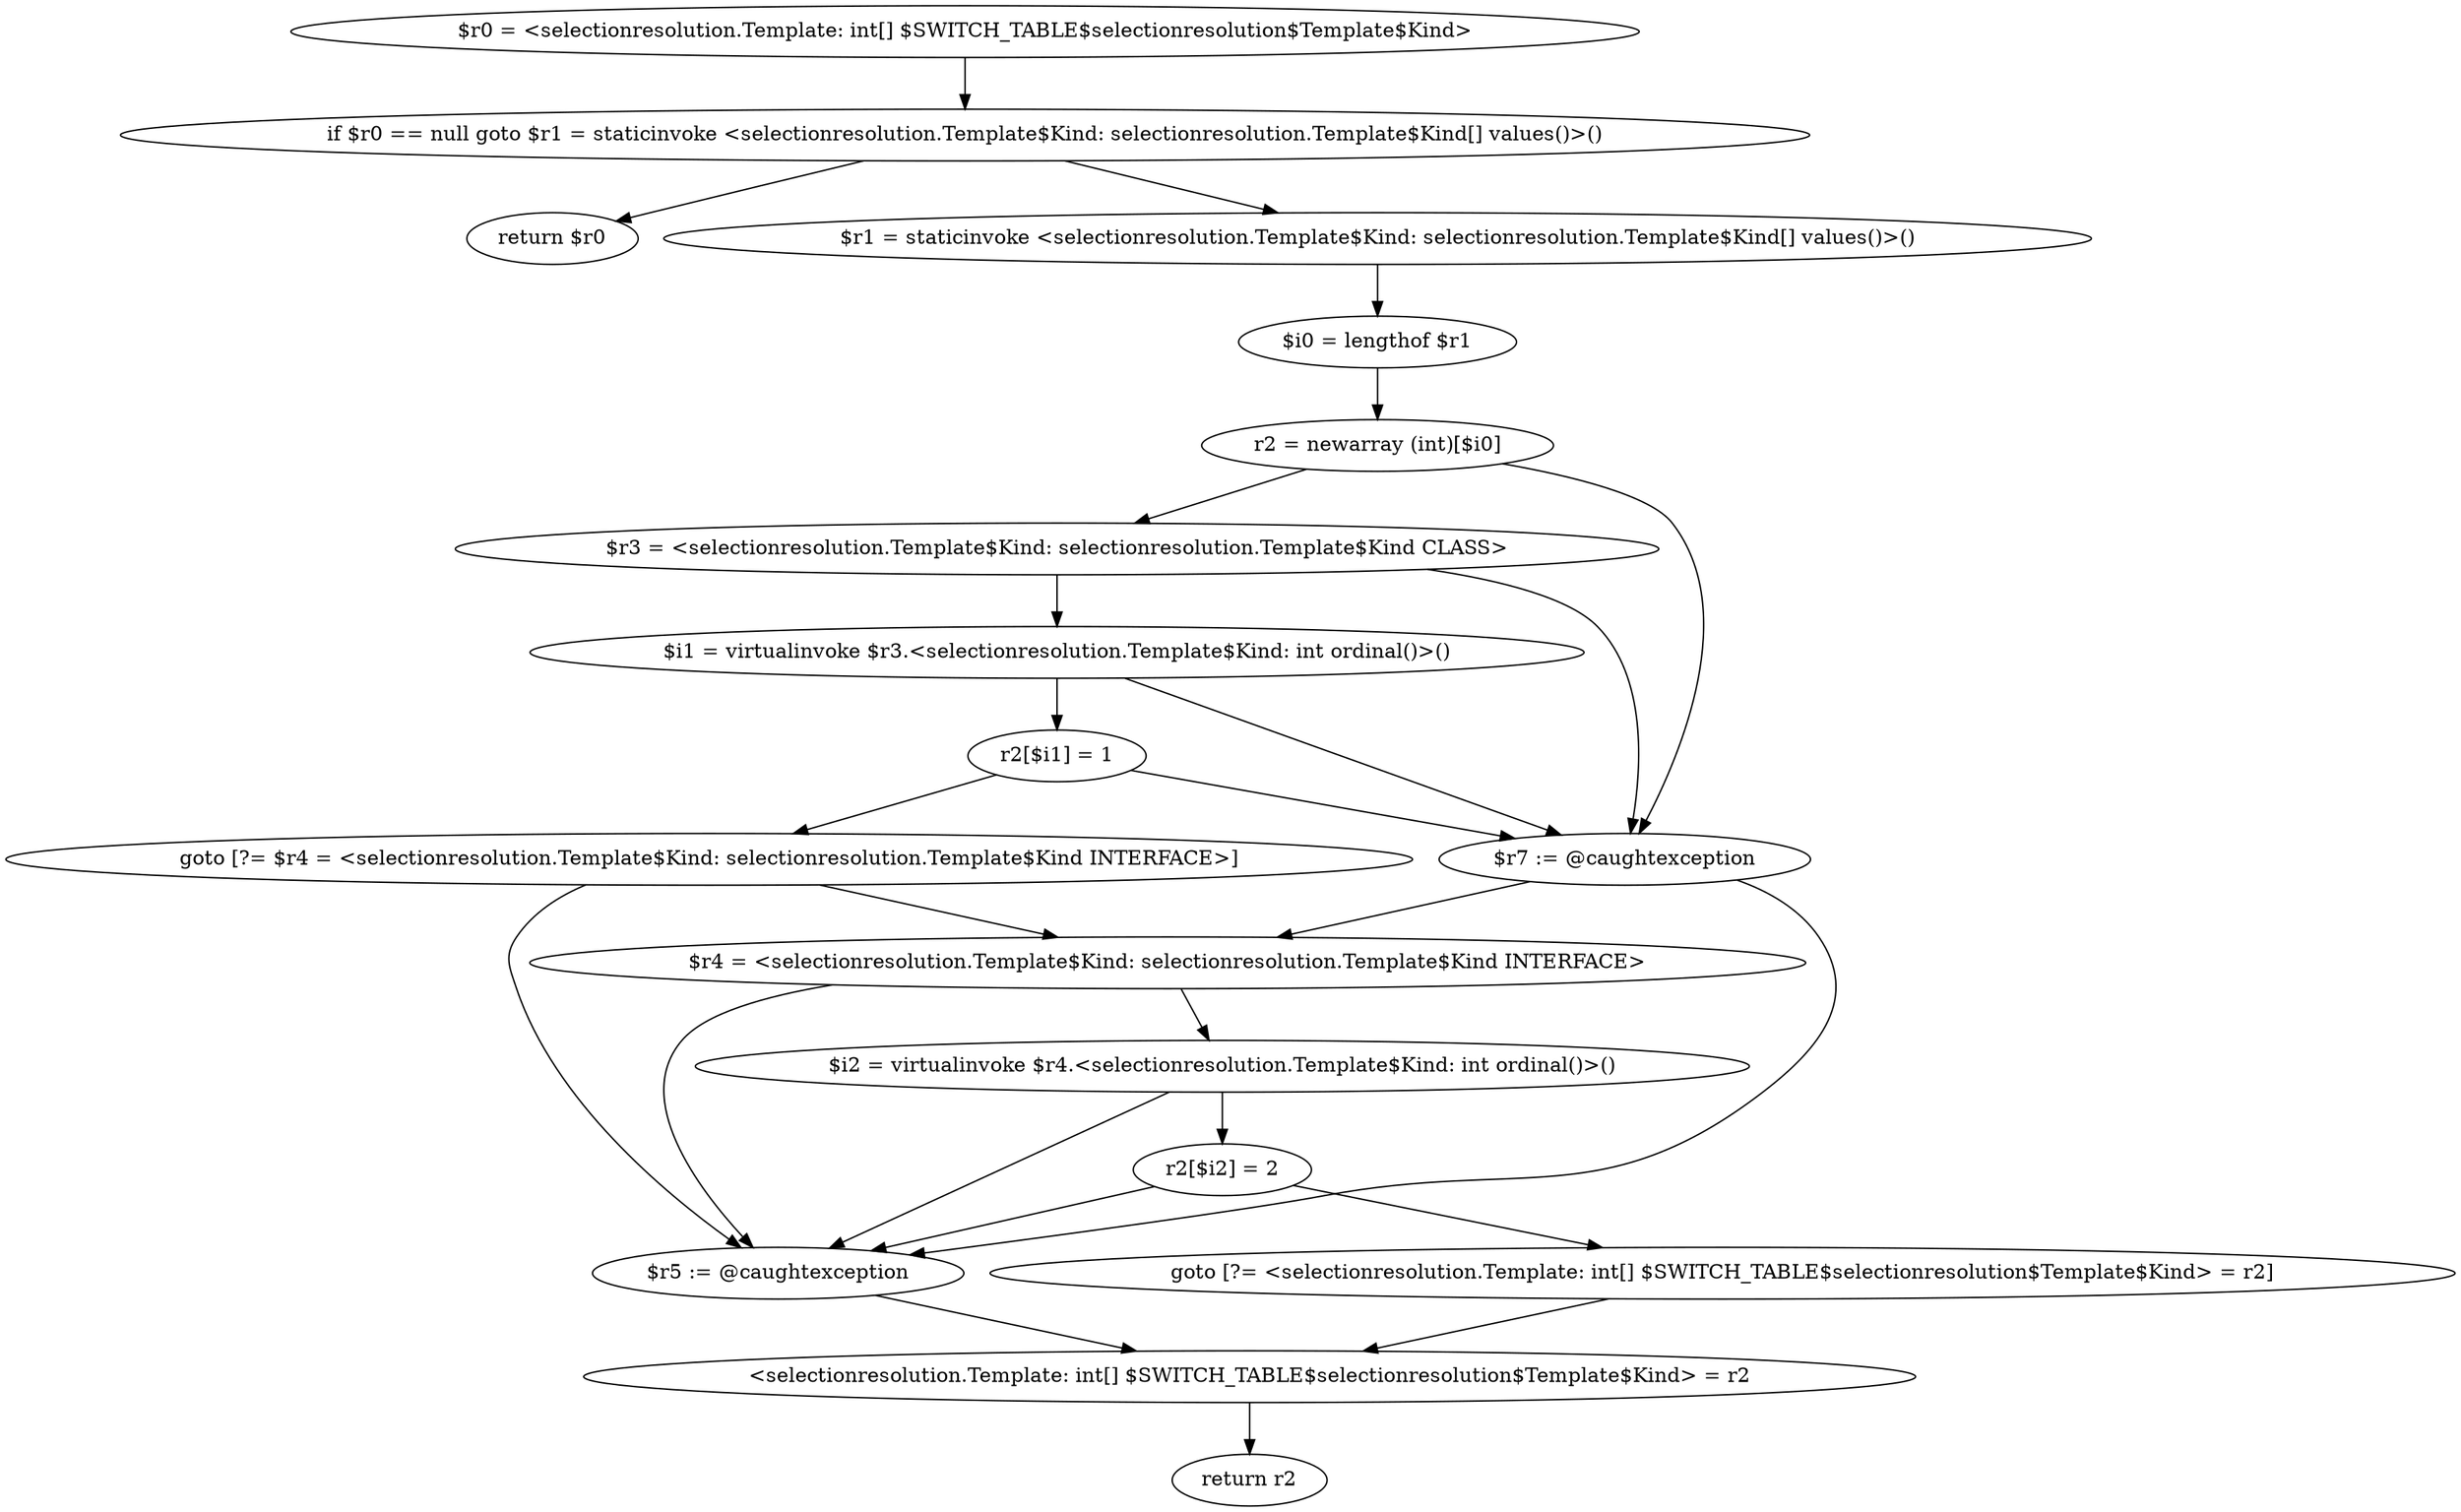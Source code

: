 digraph "unitGraph" {
    "$r0 = <selectionresolution.Template: int[] $SWITCH_TABLE$selectionresolution$Template$Kind>"
    "if $r0 == null goto $r1 = staticinvoke <selectionresolution.Template$Kind: selectionresolution.Template$Kind[] values()>()"
    "return $r0"
    "$r1 = staticinvoke <selectionresolution.Template$Kind: selectionresolution.Template$Kind[] values()>()"
    "$i0 = lengthof $r1"
    "r2 = newarray (int)[$i0]"
    "$r3 = <selectionresolution.Template$Kind: selectionresolution.Template$Kind CLASS>"
    "$i1 = virtualinvoke $r3.<selectionresolution.Template$Kind: int ordinal()>()"
    "r2[$i1] = 1"
    "goto [?= $r4 = <selectionresolution.Template$Kind: selectionresolution.Template$Kind INTERFACE>]"
    "$r7 := @caughtexception"
    "$r4 = <selectionresolution.Template$Kind: selectionresolution.Template$Kind INTERFACE>"
    "$i2 = virtualinvoke $r4.<selectionresolution.Template$Kind: int ordinal()>()"
    "r2[$i2] = 2"
    "goto [?= <selectionresolution.Template: int[] $SWITCH_TABLE$selectionresolution$Template$Kind> = r2]"
    "$r5 := @caughtexception"
    "<selectionresolution.Template: int[] $SWITCH_TABLE$selectionresolution$Template$Kind> = r2"
    "return r2"
    "$r0 = <selectionresolution.Template: int[] $SWITCH_TABLE$selectionresolution$Template$Kind>"->"if $r0 == null goto $r1 = staticinvoke <selectionresolution.Template$Kind: selectionresolution.Template$Kind[] values()>()";
    "if $r0 == null goto $r1 = staticinvoke <selectionresolution.Template$Kind: selectionresolution.Template$Kind[] values()>()"->"return $r0";
    "if $r0 == null goto $r1 = staticinvoke <selectionresolution.Template$Kind: selectionresolution.Template$Kind[] values()>()"->"$r1 = staticinvoke <selectionresolution.Template$Kind: selectionresolution.Template$Kind[] values()>()";
    "$r1 = staticinvoke <selectionresolution.Template$Kind: selectionresolution.Template$Kind[] values()>()"->"$i0 = lengthof $r1";
    "$i0 = lengthof $r1"->"r2 = newarray (int)[$i0]";
    "r2 = newarray (int)[$i0]"->"$r3 = <selectionresolution.Template$Kind: selectionresolution.Template$Kind CLASS>";
    "r2 = newarray (int)[$i0]"->"$r7 := @caughtexception";
    "$r3 = <selectionresolution.Template$Kind: selectionresolution.Template$Kind CLASS>"->"$i1 = virtualinvoke $r3.<selectionresolution.Template$Kind: int ordinal()>()";
    "$r3 = <selectionresolution.Template$Kind: selectionresolution.Template$Kind CLASS>"->"$r7 := @caughtexception";
    "$i1 = virtualinvoke $r3.<selectionresolution.Template$Kind: int ordinal()>()"->"r2[$i1] = 1";
    "$i1 = virtualinvoke $r3.<selectionresolution.Template$Kind: int ordinal()>()"->"$r7 := @caughtexception";
    "r2[$i1] = 1"->"goto [?= $r4 = <selectionresolution.Template$Kind: selectionresolution.Template$Kind INTERFACE>]";
    "r2[$i1] = 1"->"$r7 := @caughtexception";
    "goto [?= $r4 = <selectionresolution.Template$Kind: selectionresolution.Template$Kind INTERFACE>]"->"$r4 = <selectionresolution.Template$Kind: selectionresolution.Template$Kind INTERFACE>";
    "goto [?= $r4 = <selectionresolution.Template$Kind: selectionresolution.Template$Kind INTERFACE>]"->"$r5 := @caughtexception";
    "$r7 := @caughtexception"->"$r4 = <selectionresolution.Template$Kind: selectionresolution.Template$Kind INTERFACE>";
    "$r7 := @caughtexception"->"$r5 := @caughtexception";
    "$r4 = <selectionresolution.Template$Kind: selectionresolution.Template$Kind INTERFACE>"->"$i2 = virtualinvoke $r4.<selectionresolution.Template$Kind: int ordinal()>()";
    "$r4 = <selectionresolution.Template$Kind: selectionresolution.Template$Kind INTERFACE>"->"$r5 := @caughtexception";
    "$i2 = virtualinvoke $r4.<selectionresolution.Template$Kind: int ordinal()>()"->"r2[$i2] = 2";
    "$i2 = virtualinvoke $r4.<selectionresolution.Template$Kind: int ordinal()>()"->"$r5 := @caughtexception";
    "r2[$i2] = 2"->"goto [?= <selectionresolution.Template: int[] $SWITCH_TABLE$selectionresolution$Template$Kind> = r2]";
    "r2[$i2] = 2"->"$r5 := @caughtexception";
    "goto [?= <selectionresolution.Template: int[] $SWITCH_TABLE$selectionresolution$Template$Kind> = r2]"->"<selectionresolution.Template: int[] $SWITCH_TABLE$selectionresolution$Template$Kind> = r2";
    "$r5 := @caughtexception"->"<selectionresolution.Template: int[] $SWITCH_TABLE$selectionresolution$Template$Kind> = r2";
    "<selectionresolution.Template: int[] $SWITCH_TABLE$selectionresolution$Template$Kind> = r2"->"return r2";
}
